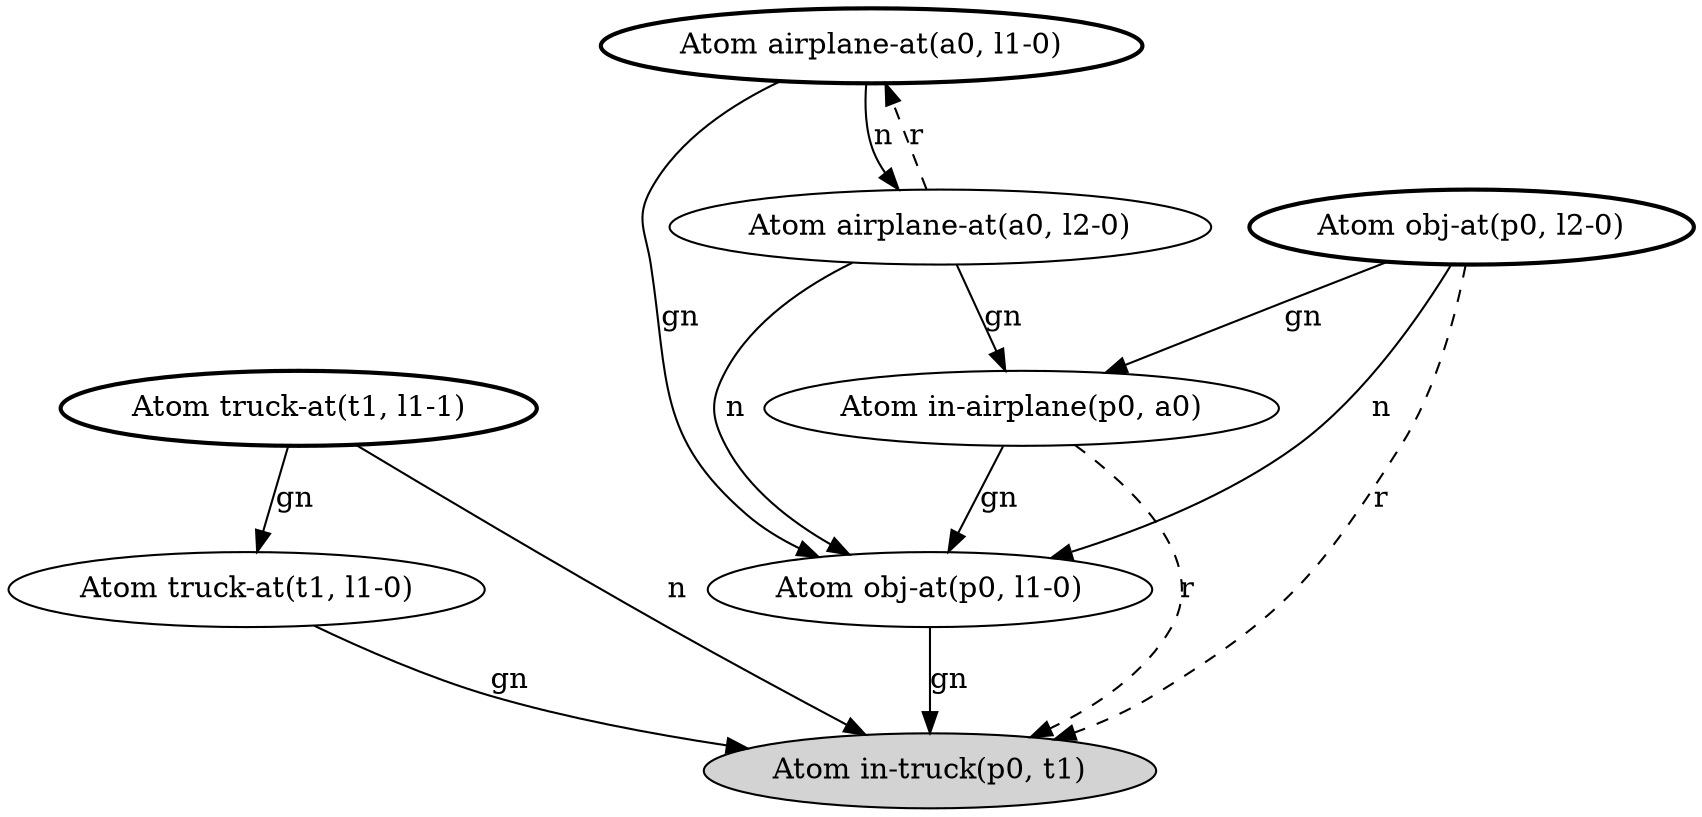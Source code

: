 digraph G {
  lm0 [label="Atom in-truck(p0, t1)", style=filled];
  lm1 [label="Atom truck-at(t1, l1-0)"];
      lm1 -> lm0 [label="gn"];
  lm2 [label="Atom truck-at(t1, l1-1)", style=bold];
      lm2 -> lm0 [label="n"];
      lm2 -> lm1 [label="gn"];
  lm3 [label="Atom airplane-at(a0, l1-0)", style=bold];
      lm3 -> lm6 [label="gn"];
      lm3 -> lm4 [label="n"];
  lm4 [label="Atom airplane-at(a0, l2-0)"];
      lm4 -> lm3 [label="r", style=dashed];
      lm4 -> lm5 [label="gn"];
      lm4 -> lm6 [label="n"];
  lm5 [label="Atom in-airplane(p0, a0)"];
      lm5 -> lm0 [label="r", style=dashed];
      lm5 -> lm6 [label="gn"];
  lm6 [label="Atom obj-at(p0, l1-0)"];
      lm6 -> lm0 [label="gn"];
  lm7 [label="Atom obj-at(p0, l2-0)", style=bold];
      lm7 -> lm0 [label="r", style=dashed];
      lm7 -> lm5 [label="gn"];
      lm7 -> lm6 [label="n"];
}
